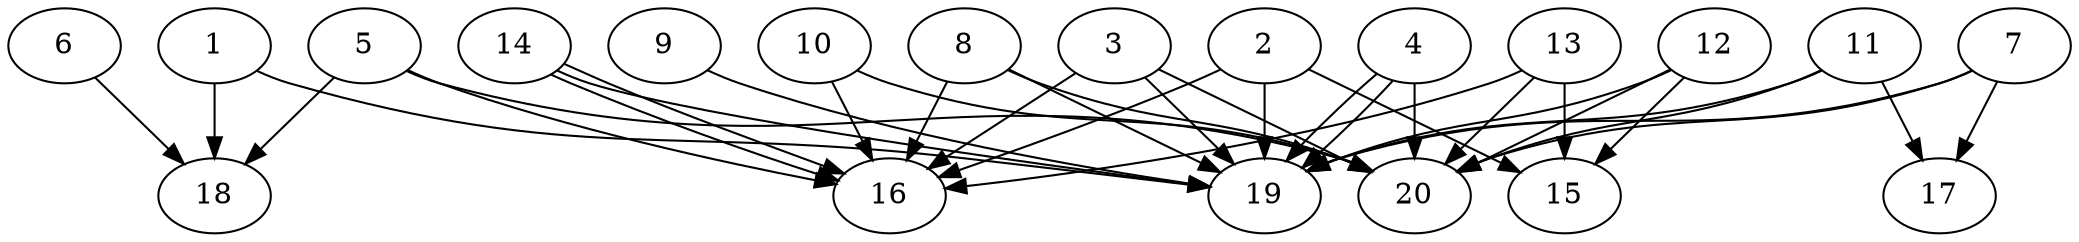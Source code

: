 // DAG automatically generated by daggen at Tue Aug  6 16:20:30 2019
// ./daggen --dot -n 20 --ccr 0.5 --fat 0.8 --regular 0.5 --density 0.8 --mindata 5242880 --maxdata 52428800 
digraph G {
  1 [size="58796032", alpha="0.10", expect_size="29398016"] 
  1 -> 18 [size ="29398016"]
  1 -> 19 [size ="29398016"]
  2 [size="85661696", alpha="0.15", expect_size="42830848"] 
  2 -> 15 [size ="42830848"]
  2 -> 16 [size ="42830848"]
  2 -> 19 [size ="42830848"]
  3 [size="41201664", alpha="0.15", expect_size="20600832"] 
  3 -> 16 [size ="20600832"]
  3 -> 19 [size ="20600832"]
  3 -> 20 [size ="20600832"]
  4 [size="83564544", alpha="0.01", expect_size="41782272"] 
  4 -> 19 [size ="41782272"]
  4 -> 19 [size ="41782272"]
  4 -> 20 [size ="41782272"]
  5 [size="12754944", alpha="0.13", expect_size="6377472"] 
  5 -> 16 [size ="6377472"]
  5 -> 18 [size ="6377472"]
  5 -> 20 [size ="6377472"]
  6 [size="96749568", alpha="0.13", expect_size="48374784"] 
  6 -> 18 [size ="48374784"]
  7 [size="25511936", alpha="0.18", expect_size="12755968"] 
  7 -> 17 [size ="12755968"]
  7 -> 19 [size ="12755968"]
  7 -> 20 [size ="12755968"]
  8 [size="13305856", alpha="0.01", expect_size="6652928"] 
  8 -> 16 [size ="6652928"]
  8 -> 19 [size ="6652928"]
  8 -> 20 [size ="6652928"]
  9 [size="69560320", alpha="0.10", expect_size="34780160"] 
  9 -> 19 [size ="34780160"]
  10 [size="25978880", alpha="0.09", expect_size="12989440"] 
  10 -> 16 [size ="12989440"]
  10 -> 20 [size ="12989440"]
  11 [size="97540096", alpha="0.14", expect_size="48770048"] 
  11 -> 17 [size ="48770048"]
  11 -> 19 [size ="48770048"]
  11 -> 20 [size ="48770048"]
  12 [size="50604032", alpha="0.18", expect_size="25302016"] 
  12 -> 15 [size ="25302016"]
  12 -> 19 [size ="25302016"]
  12 -> 20 [size ="25302016"]
  13 [size="25911296", alpha="0.18", expect_size="12955648"] 
  13 -> 15 [size ="12955648"]
  13 -> 16 [size ="12955648"]
  13 -> 20 [size ="12955648"]
  14 [size="94398464", alpha="0.06", expect_size="47199232"] 
  14 -> 16 [size ="47199232"]
  14 -> 16 [size ="47199232"]
  14 -> 19 [size ="47199232"]
  15 [size="99764224", alpha="0.08", expect_size="49882112"] 
  16 [size="65925120", alpha="0.16", expect_size="32962560"] 
  17 [size="33773568", alpha="0.01", expect_size="16886784"] 
  18 [size="24879104", alpha="0.13", expect_size="12439552"] 
  19 [size="31139840", alpha="0.05", expect_size="15569920"] 
  20 [size="76408832", alpha="0.05", expect_size="38204416"] 
}
